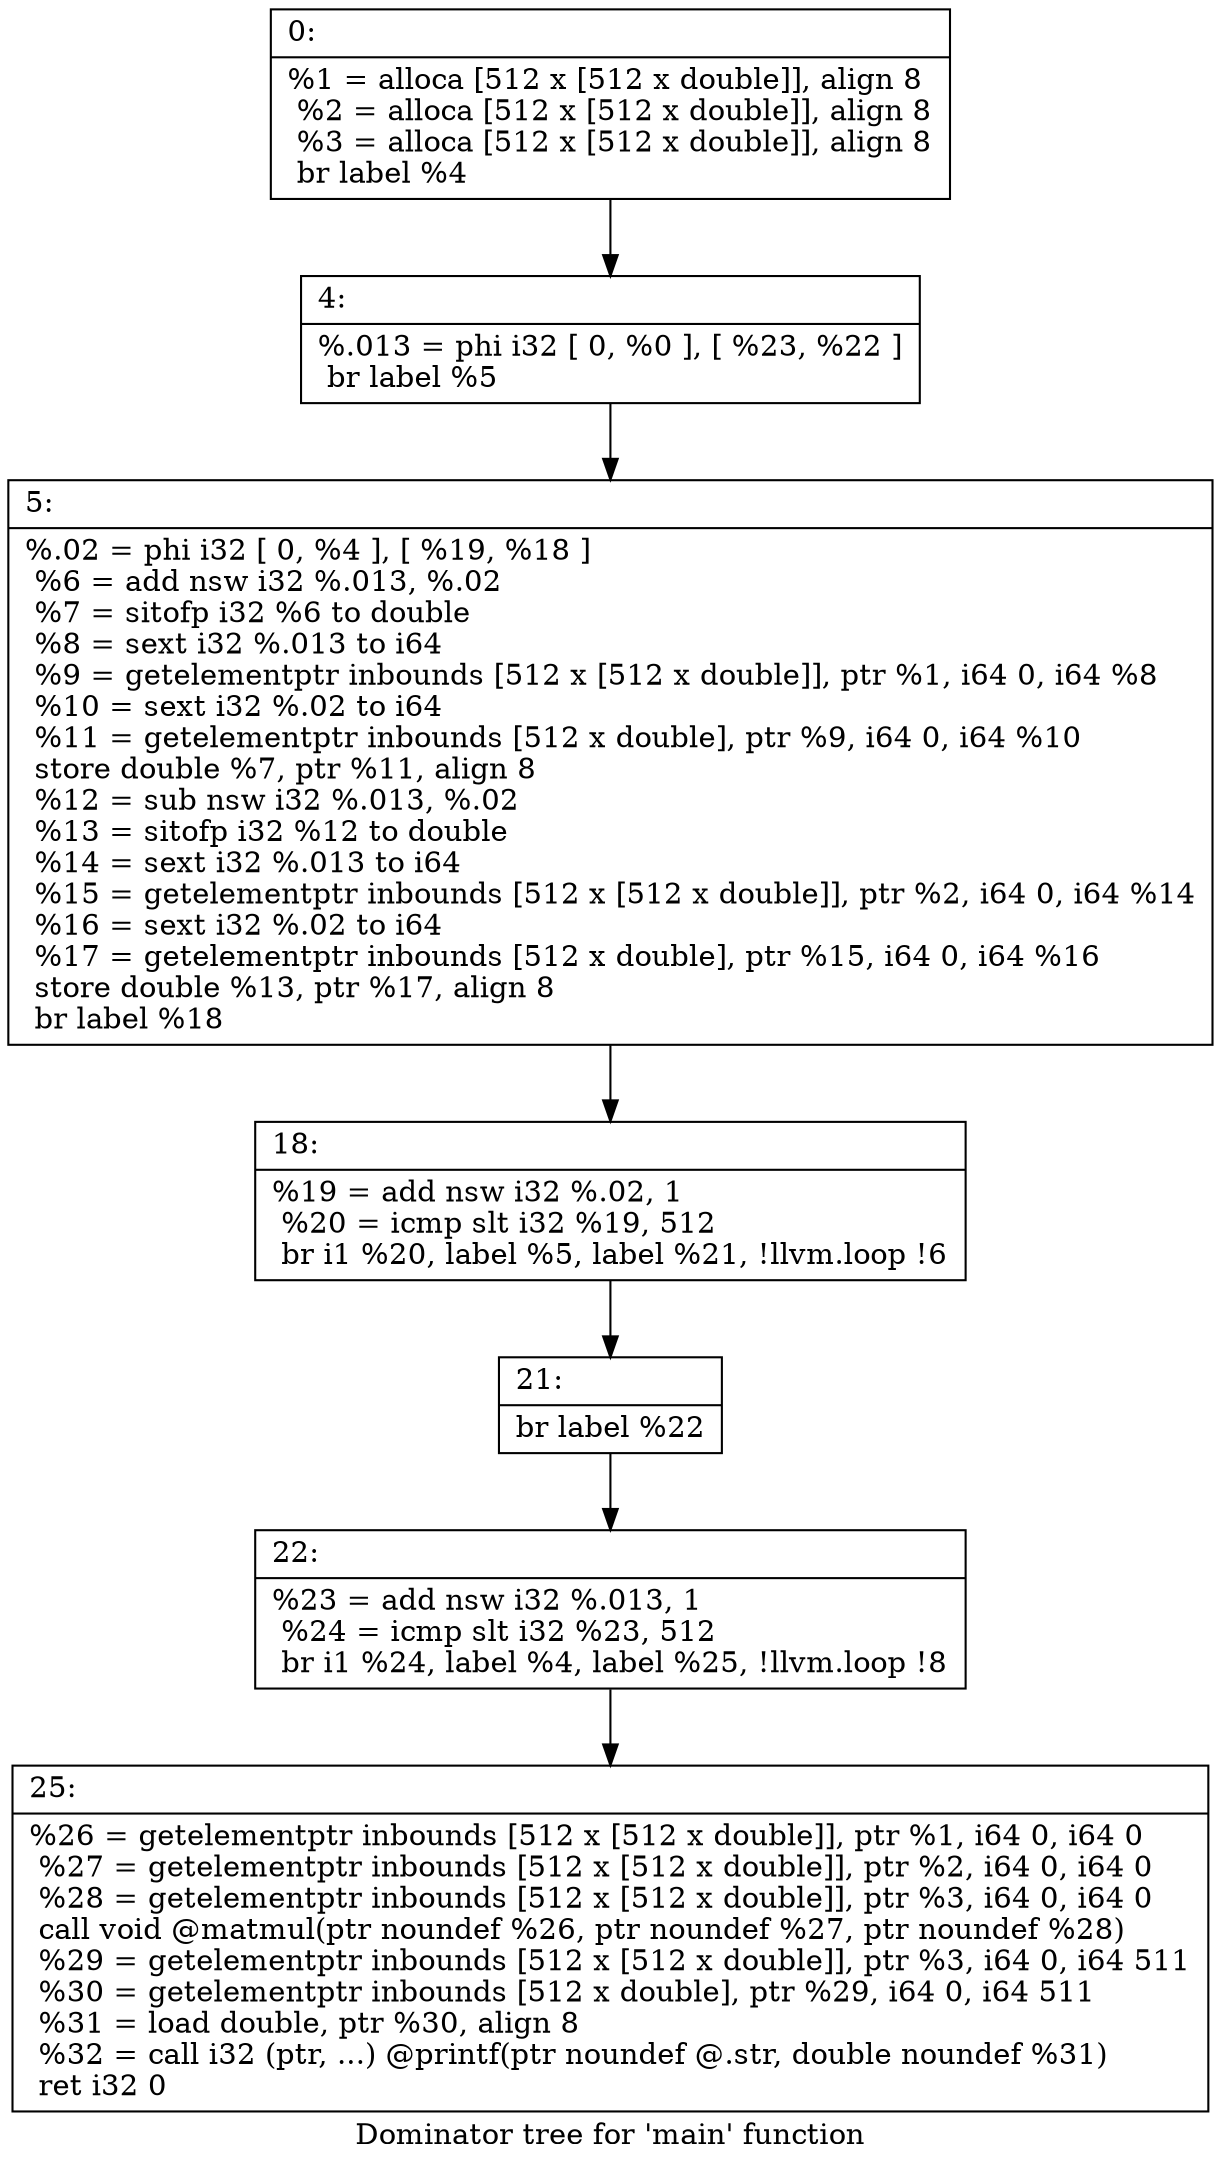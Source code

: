 digraph "Dominator tree for 'main' function" {
	label="Dominator tree for 'main' function";

	Node0x12b637f50 [shape=record,label="{0:\l|  %1 = alloca [512 x [512 x double]], align 8\l  %2 = alloca [512 x [512 x double]], align 8\l  %3 = alloca [512 x [512 x double]], align 8\l  br label %4\l}"];
	Node0x12b637f50 -> Node0x12b63bce0;
	Node0x12b63bce0 [shape=record,label="{4:\l|  %.013 = phi i32 [ 0, %0 ], [ %23, %22 ]\l  br label %5\l}"];
	Node0x12b63bce0 -> Node0x12b63bd30;
	Node0x12b63bd30 [shape=record,label="{5:\l|  %.02 = phi i32 [ 0, %4 ], [ %19, %18 ]\l  %6 = add nsw i32 %.013, %.02\l  %7 = sitofp i32 %6 to double\l  %8 = sext i32 %.013 to i64\l  %9 = getelementptr inbounds [512 x [512 x double]], ptr %1, i64 0, i64 %8\l  %10 = sext i32 %.02 to i64\l  %11 = getelementptr inbounds [512 x double], ptr %9, i64 0, i64 %10\l  store double %7, ptr %11, align 8\l  %12 = sub nsw i32 %.013, %.02\l  %13 = sitofp i32 %12 to double\l  %14 = sext i32 %.013 to i64\l  %15 = getelementptr inbounds [512 x [512 x double]], ptr %2, i64 0, i64 %14\l  %16 = sext i32 %.02 to i64\l  %17 = getelementptr inbounds [512 x double], ptr %15, i64 0, i64 %16\l  store double %13, ptr %17, align 8\l  br label %18\l}"];
	Node0x12b63bd30 -> Node0x12b63bd80;
	Node0x12b63bd80 [shape=record,label="{18:\l|  %19 = add nsw i32 %.02, 1\l  %20 = icmp slt i32 %19, 512\l  br i1 %20, label %5, label %21, !llvm.loop !6\l}"];
	Node0x12b63bd80 -> Node0x12b63bdd0;
	Node0x12b63bdd0 [shape=record,label="{21:\l|  br label %22\l}"];
	Node0x12b63bdd0 -> Node0x12b63be20;
	Node0x12b63be20 [shape=record,label="{22:\l|  %23 = add nsw i32 %.013, 1\l  %24 = icmp slt i32 %23, 512\l  br i1 %24, label %4, label %25, !llvm.loop !8\l}"];
	Node0x12b63be20 -> Node0x12b63be70;
	Node0x12b63be70 [shape=record,label="{25:\l|  %26 = getelementptr inbounds [512 x [512 x double]], ptr %1, i64 0, i64 0\l  %27 = getelementptr inbounds [512 x [512 x double]], ptr %2, i64 0, i64 0\l  %28 = getelementptr inbounds [512 x [512 x double]], ptr %3, i64 0, i64 0\l  call void @matmul(ptr noundef %26, ptr noundef %27, ptr noundef %28)\l  %29 = getelementptr inbounds [512 x [512 x double]], ptr %3, i64 0, i64 511\l  %30 = getelementptr inbounds [512 x double], ptr %29, i64 0, i64 511\l  %31 = load double, ptr %30, align 8\l  %32 = call i32 (ptr, ...) @printf(ptr noundef @.str, double noundef %31)\l  ret i32 0\l}"];
}
